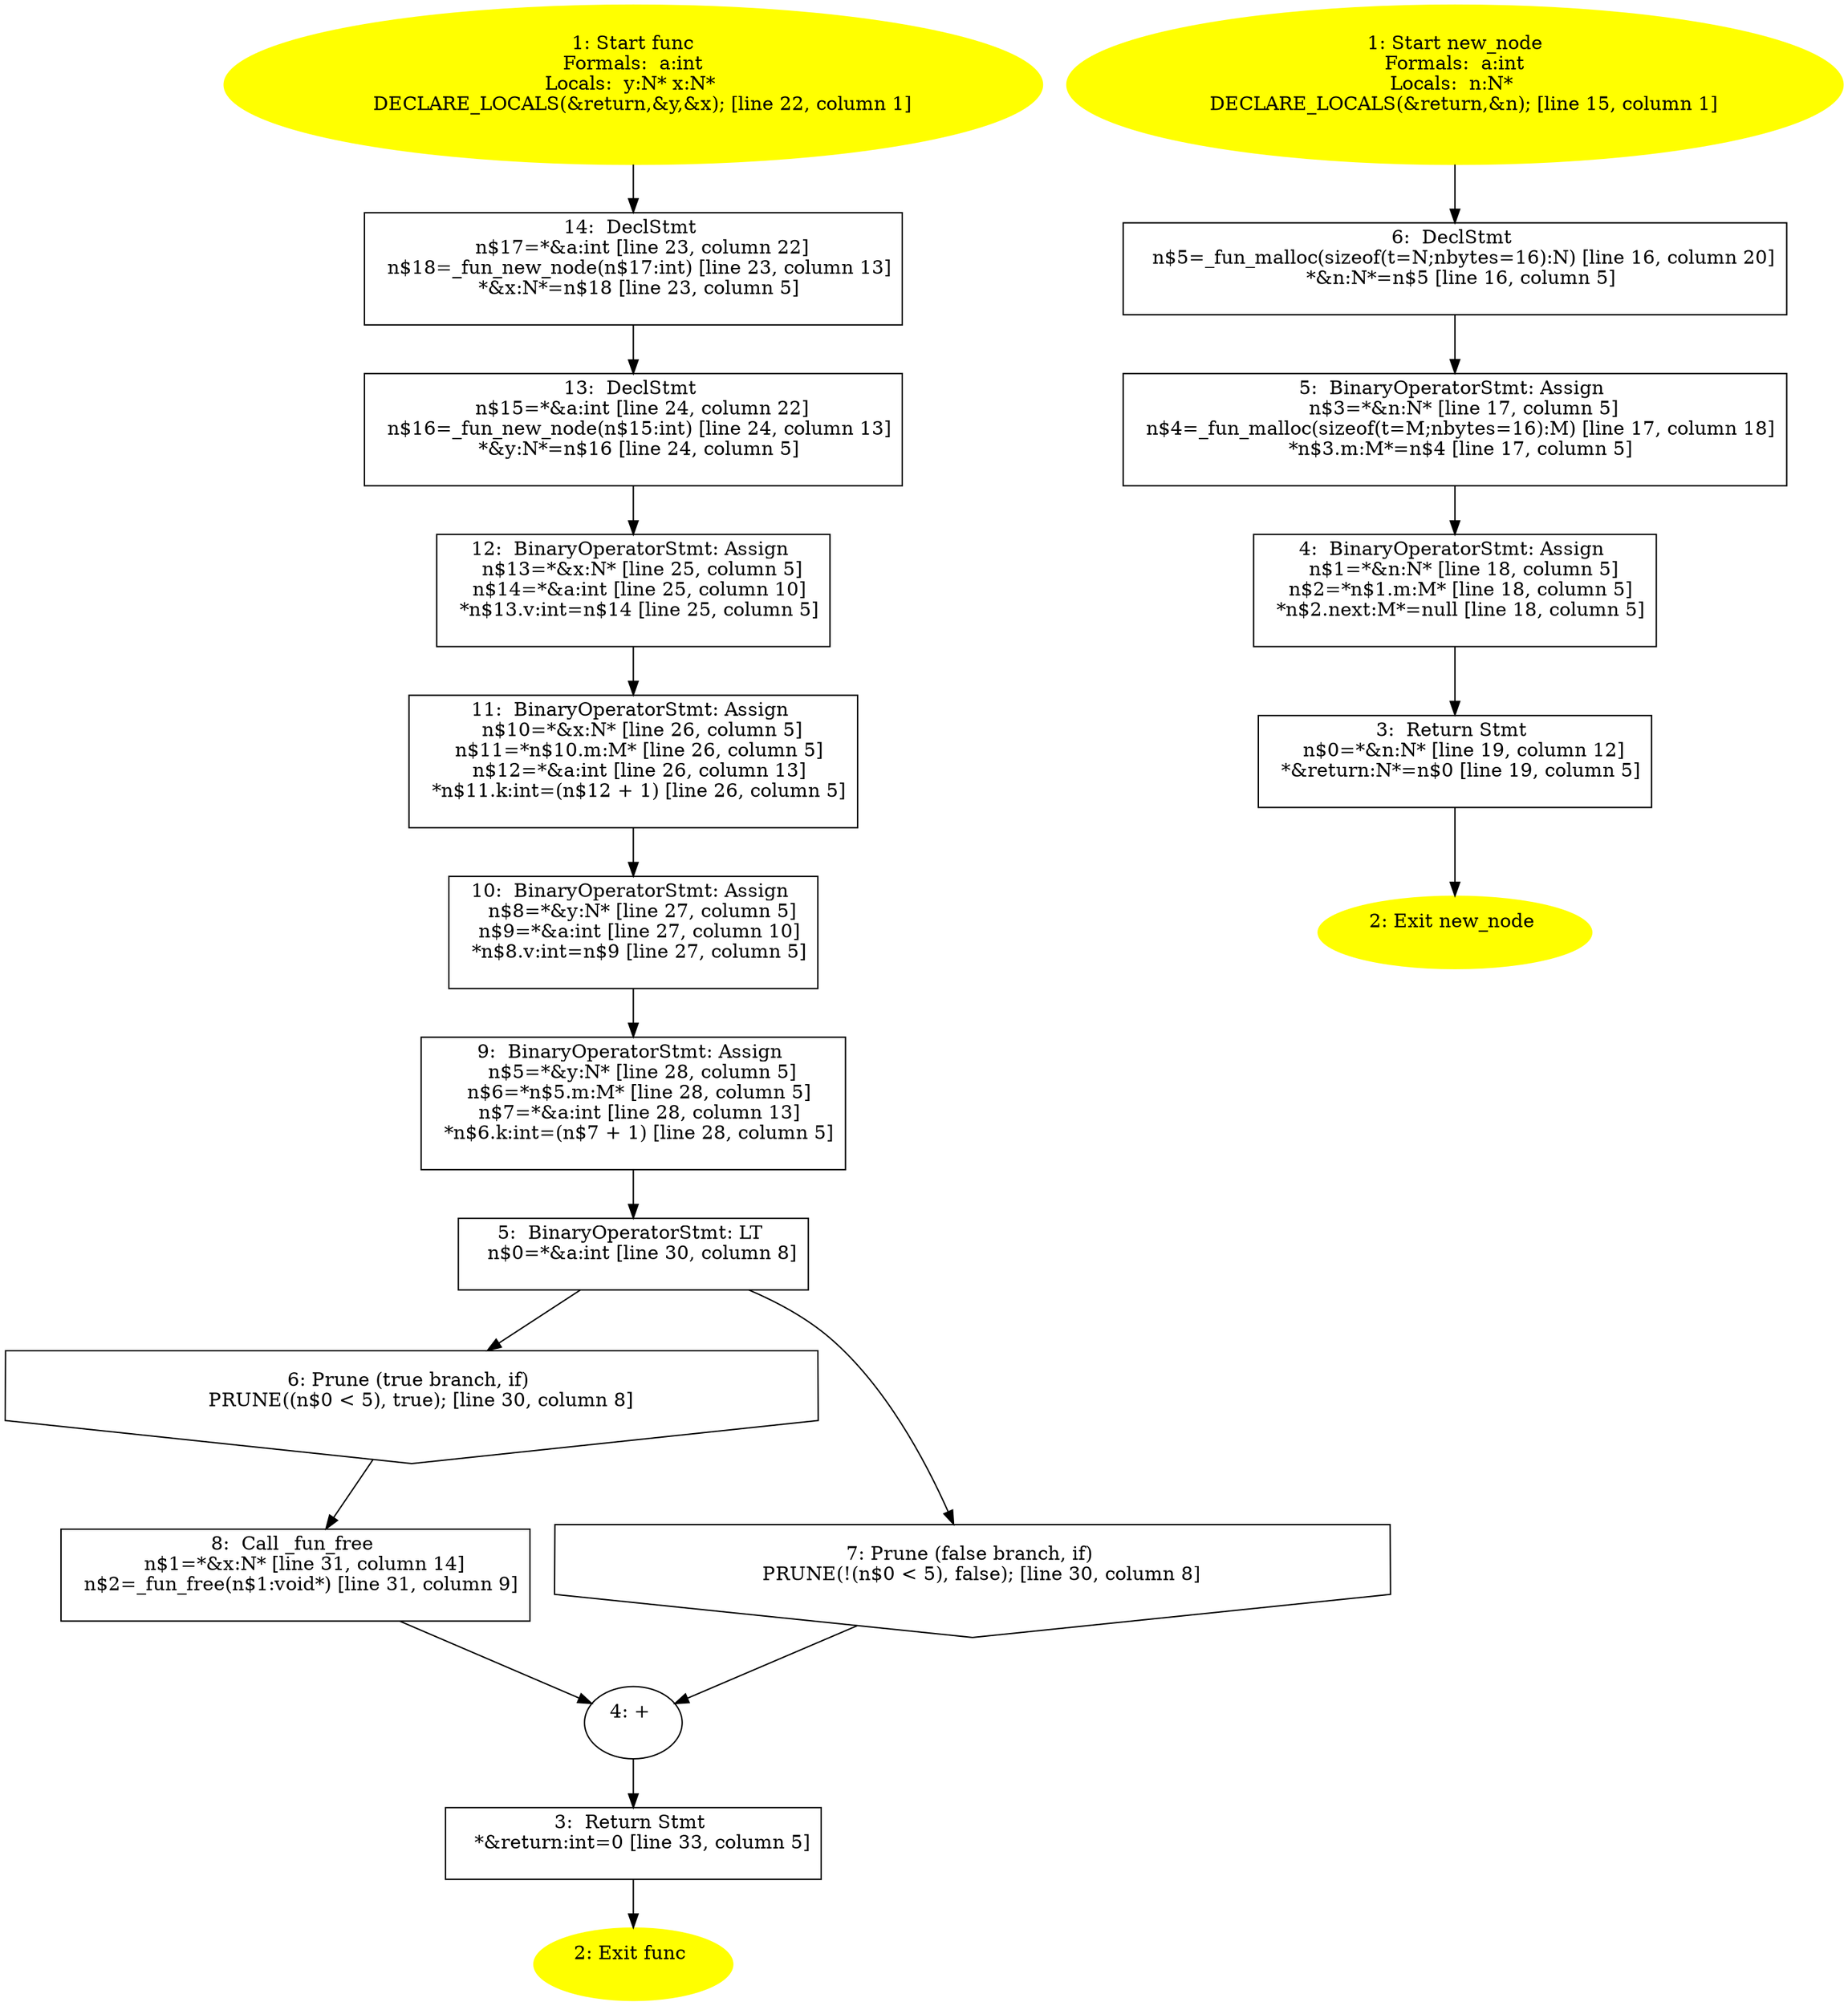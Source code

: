 /* @generated */
digraph cfg {
"func.7df4935f4a5a2865191ef74f64df8754_1" [label="1: Start func\nFormals:  a:int\nLocals:  y:N* x:N* \n   DECLARE_LOCALS(&return,&y,&x); [line 22, column 1]\n " color=yellow style=filled]
	

	 "func.7df4935f4a5a2865191ef74f64df8754_1" -> "func.7df4935f4a5a2865191ef74f64df8754_14" ;
"func.7df4935f4a5a2865191ef74f64df8754_2" [label="2: Exit func \n  " color=yellow style=filled]
	

"func.7df4935f4a5a2865191ef74f64df8754_3" [label="3:  Return Stmt \n   *&return:int=0 [line 33, column 5]\n " shape="box"]
	

	 "func.7df4935f4a5a2865191ef74f64df8754_3" -> "func.7df4935f4a5a2865191ef74f64df8754_2" ;
"func.7df4935f4a5a2865191ef74f64df8754_4" [label="4: + \n  " ]
	

	 "func.7df4935f4a5a2865191ef74f64df8754_4" -> "func.7df4935f4a5a2865191ef74f64df8754_3" ;
"func.7df4935f4a5a2865191ef74f64df8754_5" [label="5:  BinaryOperatorStmt: LT \n   n$0=*&a:int [line 30, column 8]\n " shape="box"]
	

	 "func.7df4935f4a5a2865191ef74f64df8754_5" -> "func.7df4935f4a5a2865191ef74f64df8754_6" ;
	 "func.7df4935f4a5a2865191ef74f64df8754_5" -> "func.7df4935f4a5a2865191ef74f64df8754_7" ;
"func.7df4935f4a5a2865191ef74f64df8754_6" [label="6: Prune (true branch, if) \n   PRUNE((n$0 < 5), true); [line 30, column 8]\n " shape="invhouse"]
	

	 "func.7df4935f4a5a2865191ef74f64df8754_6" -> "func.7df4935f4a5a2865191ef74f64df8754_8" ;
"func.7df4935f4a5a2865191ef74f64df8754_7" [label="7: Prune (false branch, if) \n   PRUNE(!(n$0 < 5), false); [line 30, column 8]\n " shape="invhouse"]
	

	 "func.7df4935f4a5a2865191ef74f64df8754_7" -> "func.7df4935f4a5a2865191ef74f64df8754_4" ;
"func.7df4935f4a5a2865191ef74f64df8754_8" [label="8:  Call _fun_free \n   n$1=*&x:N* [line 31, column 14]\n  n$2=_fun_free(n$1:void*) [line 31, column 9]\n " shape="box"]
	

	 "func.7df4935f4a5a2865191ef74f64df8754_8" -> "func.7df4935f4a5a2865191ef74f64df8754_4" ;
"func.7df4935f4a5a2865191ef74f64df8754_9" [label="9:  BinaryOperatorStmt: Assign \n   n$5=*&y:N* [line 28, column 5]\n  n$6=*n$5.m:M* [line 28, column 5]\n  n$7=*&a:int [line 28, column 13]\n  *n$6.k:int=(n$7 + 1) [line 28, column 5]\n " shape="box"]
	

	 "func.7df4935f4a5a2865191ef74f64df8754_9" -> "func.7df4935f4a5a2865191ef74f64df8754_5" ;
"func.7df4935f4a5a2865191ef74f64df8754_10" [label="10:  BinaryOperatorStmt: Assign \n   n$8=*&y:N* [line 27, column 5]\n  n$9=*&a:int [line 27, column 10]\n  *n$8.v:int=n$9 [line 27, column 5]\n " shape="box"]
	

	 "func.7df4935f4a5a2865191ef74f64df8754_10" -> "func.7df4935f4a5a2865191ef74f64df8754_9" ;
"func.7df4935f4a5a2865191ef74f64df8754_11" [label="11:  BinaryOperatorStmt: Assign \n   n$10=*&x:N* [line 26, column 5]\n  n$11=*n$10.m:M* [line 26, column 5]\n  n$12=*&a:int [line 26, column 13]\n  *n$11.k:int=(n$12 + 1) [line 26, column 5]\n " shape="box"]
	

	 "func.7df4935f4a5a2865191ef74f64df8754_11" -> "func.7df4935f4a5a2865191ef74f64df8754_10" ;
"func.7df4935f4a5a2865191ef74f64df8754_12" [label="12:  BinaryOperatorStmt: Assign \n   n$13=*&x:N* [line 25, column 5]\n  n$14=*&a:int [line 25, column 10]\n  *n$13.v:int=n$14 [line 25, column 5]\n " shape="box"]
	

	 "func.7df4935f4a5a2865191ef74f64df8754_12" -> "func.7df4935f4a5a2865191ef74f64df8754_11" ;
"func.7df4935f4a5a2865191ef74f64df8754_13" [label="13:  DeclStmt \n   n$15=*&a:int [line 24, column 22]\n  n$16=_fun_new_node(n$15:int) [line 24, column 13]\n  *&y:N*=n$16 [line 24, column 5]\n " shape="box"]
	

	 "func.7df4935f4a5a2865191ef74f64df8754_13" -> "func.7df4935f4a5a2865191ef74f64df8754_12" ;
"func.7df4935f4a5a2865191ef74f64df8754_14" [label="14:  DeclStmt \n   n$17=*&a:int [line 23, column 22]\n  n$18=_fun_new_node(n$17:int) [line 23, column 13]\n  *&x:N*=n$18 [line 23, column 5]\n " shape="box"]
	

	 "func.7df4935f4a5a2865191ef74f64df8754_14" -> "func.7df4935f4a5a2865191ef74f64df8754_13" ;
"new_node.7e7effa0cd46941b84d179a3877aede3_1" [label="1: Start new_node\nFormals:  a:int\nLocals:  n:N* \n   DECLARE_LOCALS(&return,&n); [line 15, column 1]\n " color=yellow style=filled]
	

	 "new_node.7e7effa0cd46941b84d179a3877aede3_1" -> "new_node.7e7effa0cd46941b84d179a3877aede3_6" ;
"new_node.7e7effa0cd46941b84d179a3877aede3_2" [label="2: Exit new_node \n  " color=yellow style=filled]
	

"new_node.7e7effa0cd46941b84d179a3877aede3_3" [label="3:  Return Stmt \n   n$0=*&n:N* [line 19, column 12]\n  *&return:N*=n$0 [line 19, column 5]\n " shape="box"]
	

	 "new_node.7e7effa0cd46941b84d179a3877aede3_3" -> "new_node.7e7effa0cd46941b84d179a3877aede3_2" ;
"new_node.7e7effa0cd46941b84d179a3877aede3_4" [label="4:  BinaryOperatorStmt: Assign \n   n$1=*&n:N* [line 18, column 5]\n  n$2=*n$1.m:M* [line 18, column 5]\n  *n$2.next:M*=null [line 18, column 5]\n " shape="box"]
	

	 "new_node.7e7effa0cd46941b84d179a3877aede3_4" -> "new_node.7e7effa0cd46941b84d179a3877aede3_3" ;
"new_node.7e7effa0cd46941b84d179a3877aede3_5" [label="5:  BinaryOperatorStmt: Assign \n   n$3=*&n:N* [line 17, column 5]\n  n$4=_fun_malloc(sizeof(t=M;nbytes=16):M) [line 17, column 18]\n  *n$3.m:M*=n$4 [line 17, column 5]\n " shape="box"]
	

	 "new_node.7e7effa0cd46941b84d179a3877aede3_5" -> "new_node.7e7effa0cd46941b84d179a3877aede3_4" ;
"new_node.7e7effa0cd46941b84d179a3877aede3_6" [label="6:  DeclStmt \n   n$5=_fun_malloc(sizeof(t=N;nbytes=16):N) [line 16, column 20]\n  *&n:N*=n$5 [line 16, column 5]\n " shape="box"]
	

	 "new_node.7e7effa0cd46941b84d179a3877aede3_6" -> "new_node.7e7effa0cd46941b84d179a3877aede3_5" ;
}
